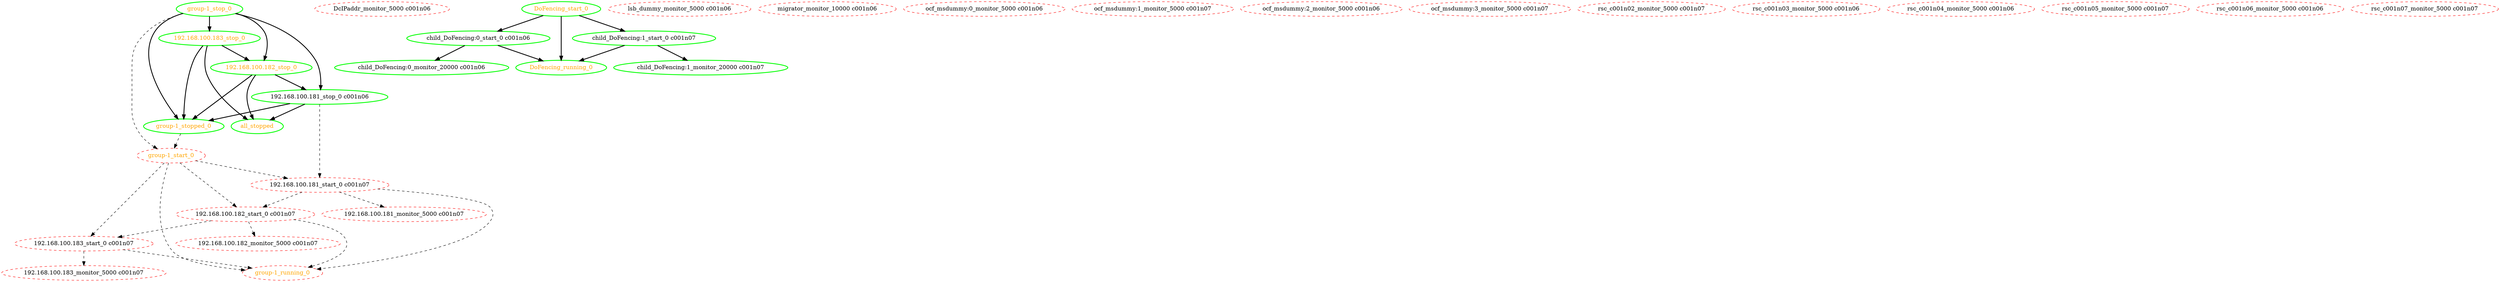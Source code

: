  digraph "g" {
"192.168.100.181_monitor_5000 c001n07" [ style=dashed color="red" fontcolor="black"  ]
"192.168.100.181_start_0 c001n07" -> "192.168.100.181_monitor_5000 c001n07" [ style = dashed]
"192.168.100.181_start_0 c001n07" -> "192.168.100.182_start_0 c001n07" [ style = dashed]
"192.168.100.181_start_0 c001n07" -> "group-1_running_0" [ style = dashed]
"192.168.100.181_start_0 c001n07" [ style=dashed color="red" fontcolor="black"  ]
"192.168.100.181_stop_0 c001n06" -> "192.168.100.181_start_0 c001n07" [ style = dashed]
"192.168.100.181_stop_0 c001n06" -> "all_stopped" [ style = bold]
"192.168.100.181_stop_0 c001n06" -> "group-1_stopped_0" [ style = bold]
"192.168.100.181_stop_0 c001n06" [ style=bold color="green" fontcolor="black" ]
"192.168.100.182_monitor_5000 c001n07" [ style=dashed color="red" fontcolor="black"  ]
"192.168.100.182_start_0 c001n07" -> "192.168.100.182_monitor_5000 c001n07" [ style = dashed]
"192.168.100.182_start_0 c001n07" -> "192.168.100.183_start_0 c001n07" [ style = dashed]
"192.168.100.182_start_0 c001n07" -> "group-1_running_0" [ style = dashed]
"192.168.100.182_start_0 c001n07" [ style=dashed color="red" fontcolor="black"  ]
"192.168.100.182_stop_0" -> "192.168.100.181_stop_0 c001n06" [ style = bold]
"192.168.100.182_stop_0" -> "all_stopped" [ style = bold]
"192.168.100.182_stop_0" -> "group-1_stopped_0" [ style = bold]
"192.168.100.182_stop_0" [ style=bold color="green" fontcolor="orange"  ]
"192.168.100.183_monitor_5000 c001n07" [ style=dashed color="red" fontcolor="black"  ]
"192.168.100.183_start_0 c001n07" -> "192.168.100.183_monitor_5000 c001n07" [ style = dashed]
"192.168.100.183_start_0 c001n07" -> "group-1_running_0" [ style = dashed]
"192.168.100.183_start_0 c001n07" [ style=dashed color="red" fontcolor="black"  ]
"192.168.100.183_stop_0" -> "192.168.100.182_stop_0" [ style = bold]
"192.168.100.183_stop_0" -> "all_stopped" [ style = bold]
"192.168.100.183_stop_0" -> "group-1_stopped_0" [ style = bold]
"192.168.100.183_stop_0" [ style=bold color="green" fontcolor="orange"  ]
"DcIPaddr_monitor_5000 c001n06" [ style=dashed color="red" fontcolor="black"  ]
"DoFencing_running_0" [ style=bold color="green" fontcolor="orange" ]
"DoFencing_start_0" -> "DoFencing_running_0" [ style = bold]
"DoFencing_start_0" -> "child_DoFencing:0_start_0 c001n06" [ style = bold]
"DoFencing_start_0" -> "child_DoFencing:1_start_0 c001n07" [ style = bold]
"DoFencing_start_0" [ style=bold color="green" fontcolor="orange" ]
"all_stopped" [ style=bold color="green" fontcolor="orange"  ]
"child_DoFencing:0_monitor_20000 c001n06" [ style=bold color="green" fontcolor="black" ]
"child_DoFencing:0_start_0 c001n06" -> "DoFencing_running_0" [ style = bold]
"child_DoFencing:0_start_0 c001n06" -> "child_DoFencing:0_monitor_20000 c001n06" [ style = bold]
"child_DoFencing:0_start_0 c001n06" [ style=bold color="green" fontcolor="black" ]
"child_DoFencing:1_monitor_20000 c001n07" [ style=bold color="green" fontcolor="black" ]
"child_DoFencing:1_start_0 c001n07" -> "DoFencing_running_0" [ style = bold]
"child_DoFencing:1_start_0 c001n07" -> "child_DoFencing:1_monitor_20000 c001n07" [ style = bold]
"child_DoFencing:1_start_0 c001n07" [ style=bold color="green" fontcolor="black" ]
"group-1_running_0" [ style=dashed color="red" fontcolor="orange"  ]
"group-1_start_0" -> "192.168.100.181_start_0 c001n07" [ style = dashed]
"group-1_start_0" -> "192.168.100.182_start_0 c001n07" [ style = dashed]
"group-1_start_0" -> "192.168.100.183_start_0 c001n07" [ style = dashed]
"group-1_start_0" -> "group-1_running_0" [ style = dashed]
"group-1_start_0" [ style=dashed color="red" fontcolor="orange"  ]
"group-1_stop_0" -> "192.168.100.181_stop_0 c001n06" [ style = bold]
"group-1_stop_0" -> "192.168.100.182_stop_0" [ style = bold]
"group-1_stop_0" -> "192.168.100.183_stop_0" [ style = bold]
"group-1_stop_0" -> "group-1_start_0" [ style = dashed]
"group-1_stop_0" -> "group-1_stopped_0" [ style = bold]
"group-1_stop_0" [ style=bold color="green" fontcolor="orange" ]
"group-1_stopped_0" -> "group-1_start_0" [ style = dashed]
"group-1_stopped_0" [ style=bold color="green" fontcolor="orange" ]
"lsb_dummy_monitor_5000 c001n06" [ style=dashed color="red" fontcolor="black"  ]
"migrator_monitor_10000 c001n06" [ style=dashed color="red" fontcolor="black"  ]
"ocf_msdummy:0_monitor_5000 c001n06" [ style=dashed color="red" fontcolor="black"  ]
"ocf_msdummy:1_monitor_5000 c001n07" [ style=dashed color="red" fontcolor="black"  ]
"ocf_msdummy:2_monitor_5000 c001n06" [ style=dashed color="red" fontcolor="black"  ]
"ocf_msdummy:3_monitor_5000 c001n07" [ style=dashed color="red" fontcolor="black"  ]
"rsc_c001n02_monitor_5000 c001n07" [ style=dashed color="red" fontcolor="black"  ]
"rsc_c001n03_monitor_5000 c001n06" [ style=dashed color="red" fontcolor="black"  ]
"rsc_c001n04_monitor_5000 c001n06" [ style=dashed color="red" fontcolor="black"  ]
"rsc_c001n05_monitor_5000 c001n07" [ style=dashed color="red" fontcolor="black"  ]
"rsc_c001n06_monitor_5000 c001n06" [ style=dashed color="red" fontcolor="black"  ]
"rsc_c001n07_monitor_5000 c001n07" [ style=dashed color="red" fontcolor="black"  ]
}
